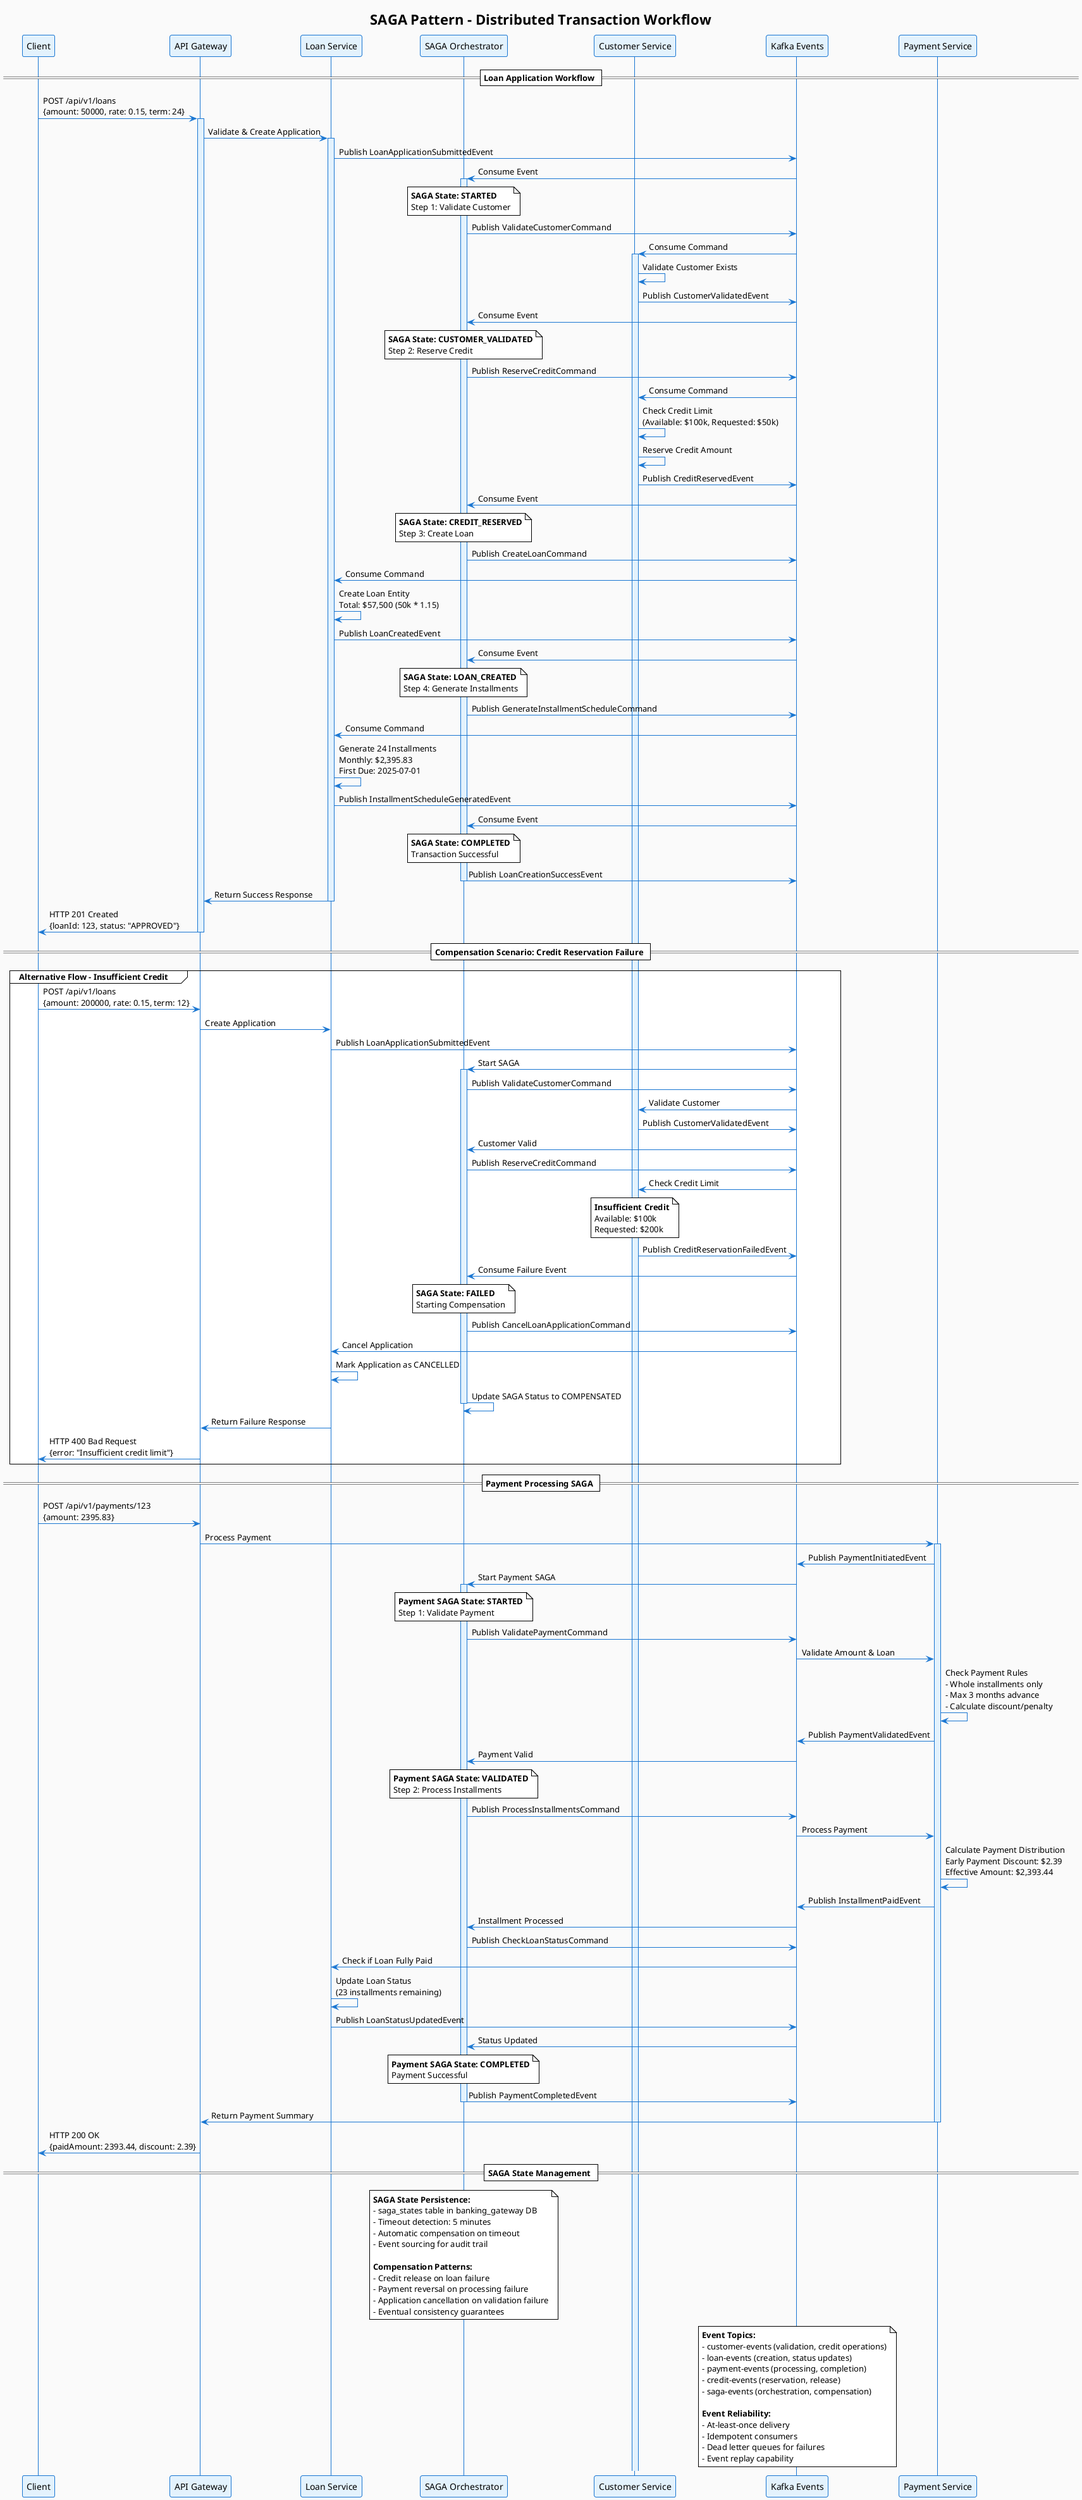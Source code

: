 @startuml SAGA Pattern - Loan Creation Workflow
!theme plain

skinparam backgroundColor #FAFAFA
skinparam participant {
    BackgroundColor #E3F2FD
    BorderColor #1976D2
}
skinparam sequence {
    ArrowColor #1976D2
    LifeLineBorderColor #1976D2
    LifeLineBackgroundColor #E3F2FD
}

title SAGA Pattern - Distributed Transaction Workflow
!define SUBTITLE Event Driven Architecture with Compensation Patterns

participant "Client" as CLIENT
participant "API Gateway" as GATEWAY
participant "Loan Service" as LOAN
participant "SAGA Orchestrator" as SAGA
participant "Customer Service" as CUSTOMER
participant "Kafka Events" as KAFKA
participant "Payment Service" as PAYMENT

== Loan Application Workflow ==

CLIENT -> GATEWAY : POST /api/v1/loans\n{amount: 50000, rate: 0.15, term: 24}
activate GATEWAY

GATEWAY -> LOAN : Validate & Create Application
activate LOAN

LOAN -> KAFKA : Publish LoanApplicationSubmittedEvent
KAFKA -> SAGA : Consume Event
activate SAGA

note over SAGA : **SAGA State: STARTED**\nStep 1: Validate Customer

SAGA -> KAFKA : Publish ValidateCustomerCommand
KAFKA -> CUSTOMER : Consume Command
activate CUSTOMER

CUSTOMER -> CUSTOMER : Validate Customer Exists
CUSTOMER -> KAFKA : Publish CustomerValidatedEvent
KAFKA -> SAGA : Consume Event

note over SAGA : **SAGA State: CUSTOMER_VALIDATED**\nStep 2: Reserve Credit

SAGA -> KAFKA : Publish ReserveCreditCommand
KAFKA -> CUSTOMER : Consume Command

CUSTOMER -> CUSTOMER : Check Credit Limit\n(Available: $100k, Requested: $50k)
CUSTOMER -> CUSTOMER : Reserve Credit Amount
CUSTOMER -> KAFKA : Publish CreditReservedEvent
KAFKA -> SAGA : Consume Event

note over SAGA : **SAGA State: CREDIT_RESERVED**\nStep 3: Create Loan

SAGA -> KAFKA : Publish CreateLoanCommand
KAFKA -> LOAN : Consume Command

LOAN -> LOAN : Create Loan Entity\nTotal: $57,500 (50k * 1.15)
LOAN -> KAFKA : Publish LoanCreatedEvent
KAFKA -> SAGA : Consume Event

note over SAGA : **SAGA State: LOAN_CREATED**\nStep 4: Generate Installments

SAGA -> KAFKA : Publish GenerateInstallmentScheduleCommand
KAFKA -> LOAN : Consume Command

LOAN -> LOAN : Generate 24 Installments\nMonthly: $2,395.83\nFirst Due: 2025-07-01

LOAN -> KAFKA : Publish InstallmentScheduleGeneratedEvent
KAFKA -> SAGA : Consume Event

note over SAGA : **SAGA State: COMPLETED**\nTransaction Successful

SAGA -> KAFKA : Publish LoanCreationSuccessEvent
deactivate SAGA

LOAN -> GATEWAY : Return Success Response
deactivate LOAN
GATEWAY -> CLIENT : HTTP 201 Created\n{loanId: 123, status: "APPROVED"}
deactivate GATEWAY

== Compensation Scenario: Credit Reservation Failure ==

group Alternative Flow - Insufficient Credit
    CLIENT -> GATEWAY : POST /api/v1/loans\n{amount: 200000, rate: 0.15, term: 12}
    GATEWAY -> LOAN : Create Application
    LOAN -> KAFKA : Publish LoanApplicationSubmittedEvent
    KAFKA -> SAGA : Start SAGA
    activate SAGA
    
    SAGA -> KAFKA : Publish ValidateCustomerCommand
    KAFKA -> CUSTOMER : Validate Customer
    CUSTOMER -> KAFKA : Publish CustomerValidatedEvent
    KAFKA -> SAGA : Customer Valid
    
    SAGA -> KAFKA : Publish ReserveCreditCommand
    KAFKA -> CUSTOMER : Check Credit Limit
    
    note over CUSTOMER : **Insufficient Credit**\nAvailable: $100k\nRequested: $200k
    
    CUSTOMER -> KAFKA : Publish CreditReservationFailedEvent
    KAFKA -> SAGA : Consume Failure Event
    
    note over SAGA : **SAGA State: FAILED**\nStarting Compensation
    
    SAGA -> KAFKA : Publish CancelLoanApplicationCommand
    KAFKA -> LOAN : Cancel Application
    LOAN -> LOAN : Mark Application as CANCELLED
    
    SAGA -> SAGA : Update SAGA Status to COMPENSATED
    deactivate SAGA
    
    LOAN -> GATEWAY : Return Failure Response
    GATEWAY -> CLIENT : HTTP 400 Bad Request\n{error: "Insufficient credit limit"}
end

== Payment Processing SAGA ==

CLIENT -> GATEWAY : POST /api/v1/payments/123\n{amount: 2395.83}
GATEWAY -> PAYMENT : Process Payment
activate PAYMENT

PAYMENT -> KAFKA : Publish PaymentInitiatedEvent
KAFKA -> SAGA : Start Payment SAGA
activate SAGA

note over SAGA : **Payment SAGA State: STARTED**\nStep 1: Validate Payment

SAGA -> KAFKA : Publish ValidatePaymentCommand
KAFKA -> PAYMENT : Validate Amount & Loan

PAYMENT -> PAYMENT : Check Payment Rules\n- Whole installments only\n- Max 3 months advance\n- Calculate discount/penalty

PAYMENT -> KAFKA : Publish PaymentValidatedEvent
KAFKA -> SAGA : Payment Valid

note over SAGA : **Payment SAGA State: VALIDATED**\nStep 2: Process Installments

SAGA -> KAFKA : Publish ProcessInstallmentsCommand
KAFKA -> PAYMENT : Process Payment

PAYMENT -> PAYMENT : Calculate Payment Distribution\nEarly Payment Discount: $2.39\nEffective Amount: $2,393.44

PAYMENT -> KAFKA : Publish InstallmentPaidEvent
KAFKA -> SAGA : Installment Processed

SAGA -> KAFKA : Publish CheckLoanStatusCommand
KAFKA -> LOAN : Check if Loan Fully Paid

LOAN -> LOAN : Update Loan Status\n(23 installments remaining)
LOAN -> KAFKA : Publish LoanStatusUpdatedEvent
KAFKA -> SAGA : Status Updated

note over SAGA : **Payment SAGA State: COMPLETED**\nPayment Successful

SAGA -> KAFKA : Publish PaymentCompletedEvent
deactivate SAGA

PAYMENT -> GATEWAY : Return Payment Summary
deactivate PAYMENT
GATEWAY -> CLIENT : HTTP 200 OK\n{paidAmount: 2393.44, discount: 2.39}

== SAGA State Management ==

note over SAGA
**SAGA State Persistence:**
- saga_states table in banking_gateway DB
- Timeout detection: 5 minutes
- Automatic compensation on timeout
- Event sourcing for audit trail

**Compensation Patterns:**
- Credit release on loan failure
- Payment reversal on processing failure
- Application cancellation on validation failure
- Eventual consistency guarantees
end note

note over KAFKA
**Event Topics:**
- customer-events (validation, credit operations)
- loan-events (creation, status updates)
- payment-events (processing, completion)
- credit-events (reservation, release)
- saga-events (orchestration, compensation)

**Event Reliability:**
- At-least-once delivery
- Idempotent consumers
- Dead letter queues for failures
- Event replay capability
end note

@enduml